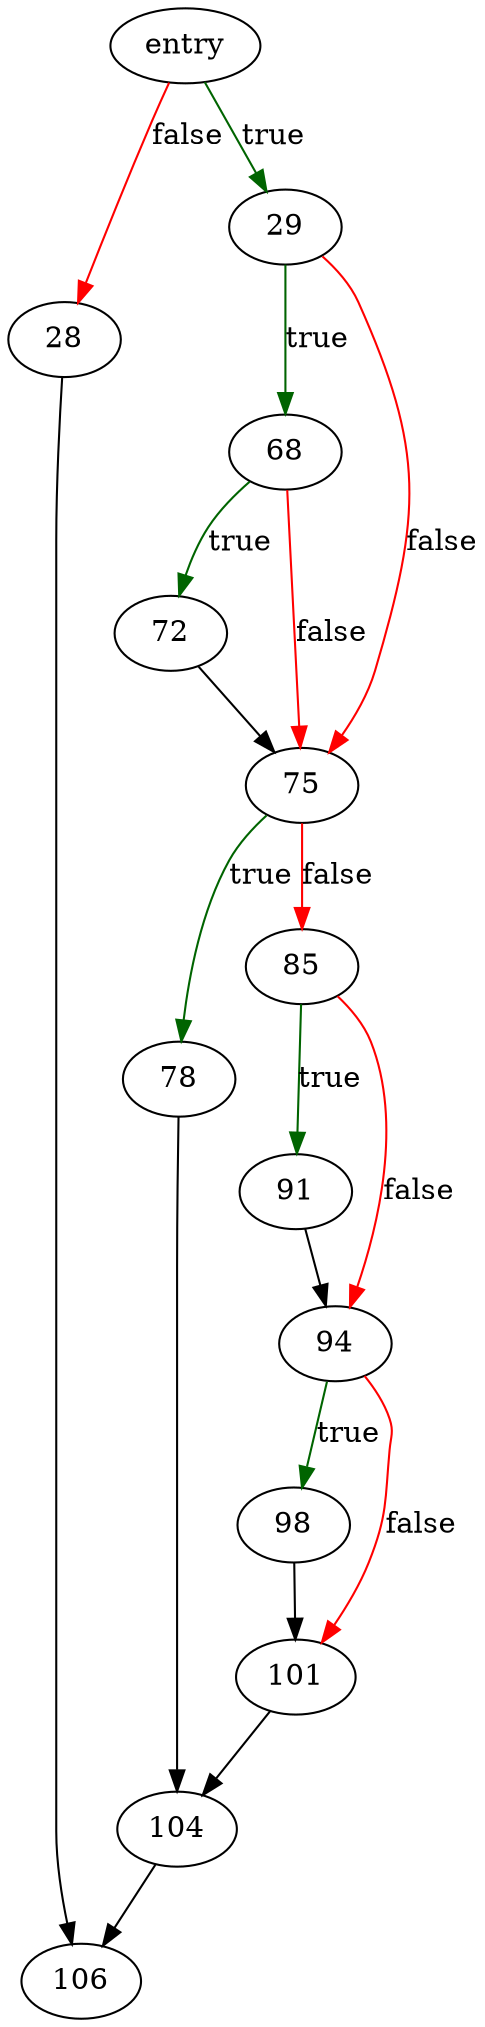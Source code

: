 digraph "sqlite3WalOpen" {
	// Node definitions.
	6 [label=entry];
	28;
	29;
	68;
	72;
	75;
	78;
	85;
	91;
	94;
	98;
	101;
	104;
	106;

	// Edge definitions.
	6 -> 28 [
		color=red
		label=false
	];
	6 -> 29 [
		color=darkgreen
		label=true
	];
	28 -> 106;
	29 -> 68 [
		color=darkgreen
		label=true
	];
	29 -> 75 [
		color=red
		label=false
	];
	68 -> 72 [
		color=darkgreen
		label=true
	];
	68 -> 75 [
		color=red
		label=false
	];
	72 -> 75;
	75 -> 78 [
		color=darkgreen
		label=true
	];
	75 -> 85 [
		color=red
		label=false
	];
	78 -> 104;
	85 -> 91 [
		color=darkgreen
		label=true
	];
	85 -> 94 [
		color=red
		label=false
	];
	91 -> 94;
	94 -> 98 [
		color=darkgreen
		label=true
	];
	94 -> 101 [
		color=red
		label=false
	];
	98 -> 101;
	101 -> 104;
	104 -> 106;
}